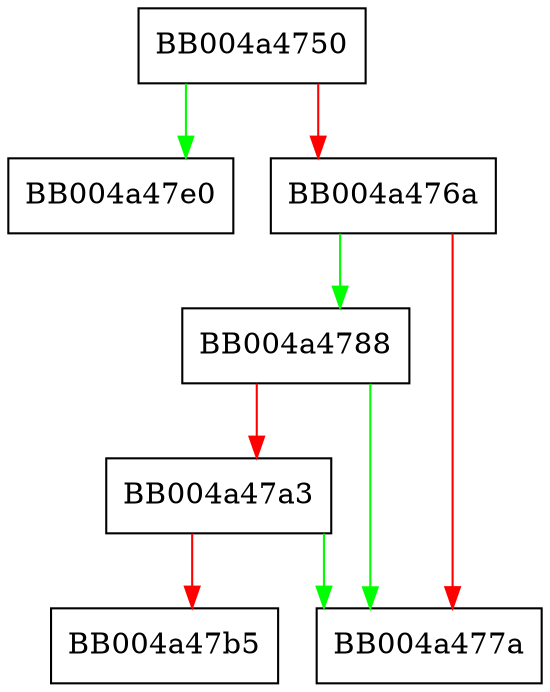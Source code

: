 digraph tls_get_ticket_from_client {
  node [shape="box"];
  graph [splines=ortho];
  BB004a4750 -> BB004a47e0 [color="green"];
  BB004a4750 -> BB004a476a [color="red"];
  BB004a476a -> BB004a4788 [color="green"];
  BB004a476a -> BB004a477a [color="red"];
  BB004a4788 -> BB004a477a [color="green"];
  BB004a4788 -> BB004a47a3 [color="red"];
  BB004a47a3 -> BB004a477a [color="green"];
  BB004a47a3 -> BB004a47b5 [color="red"];
}